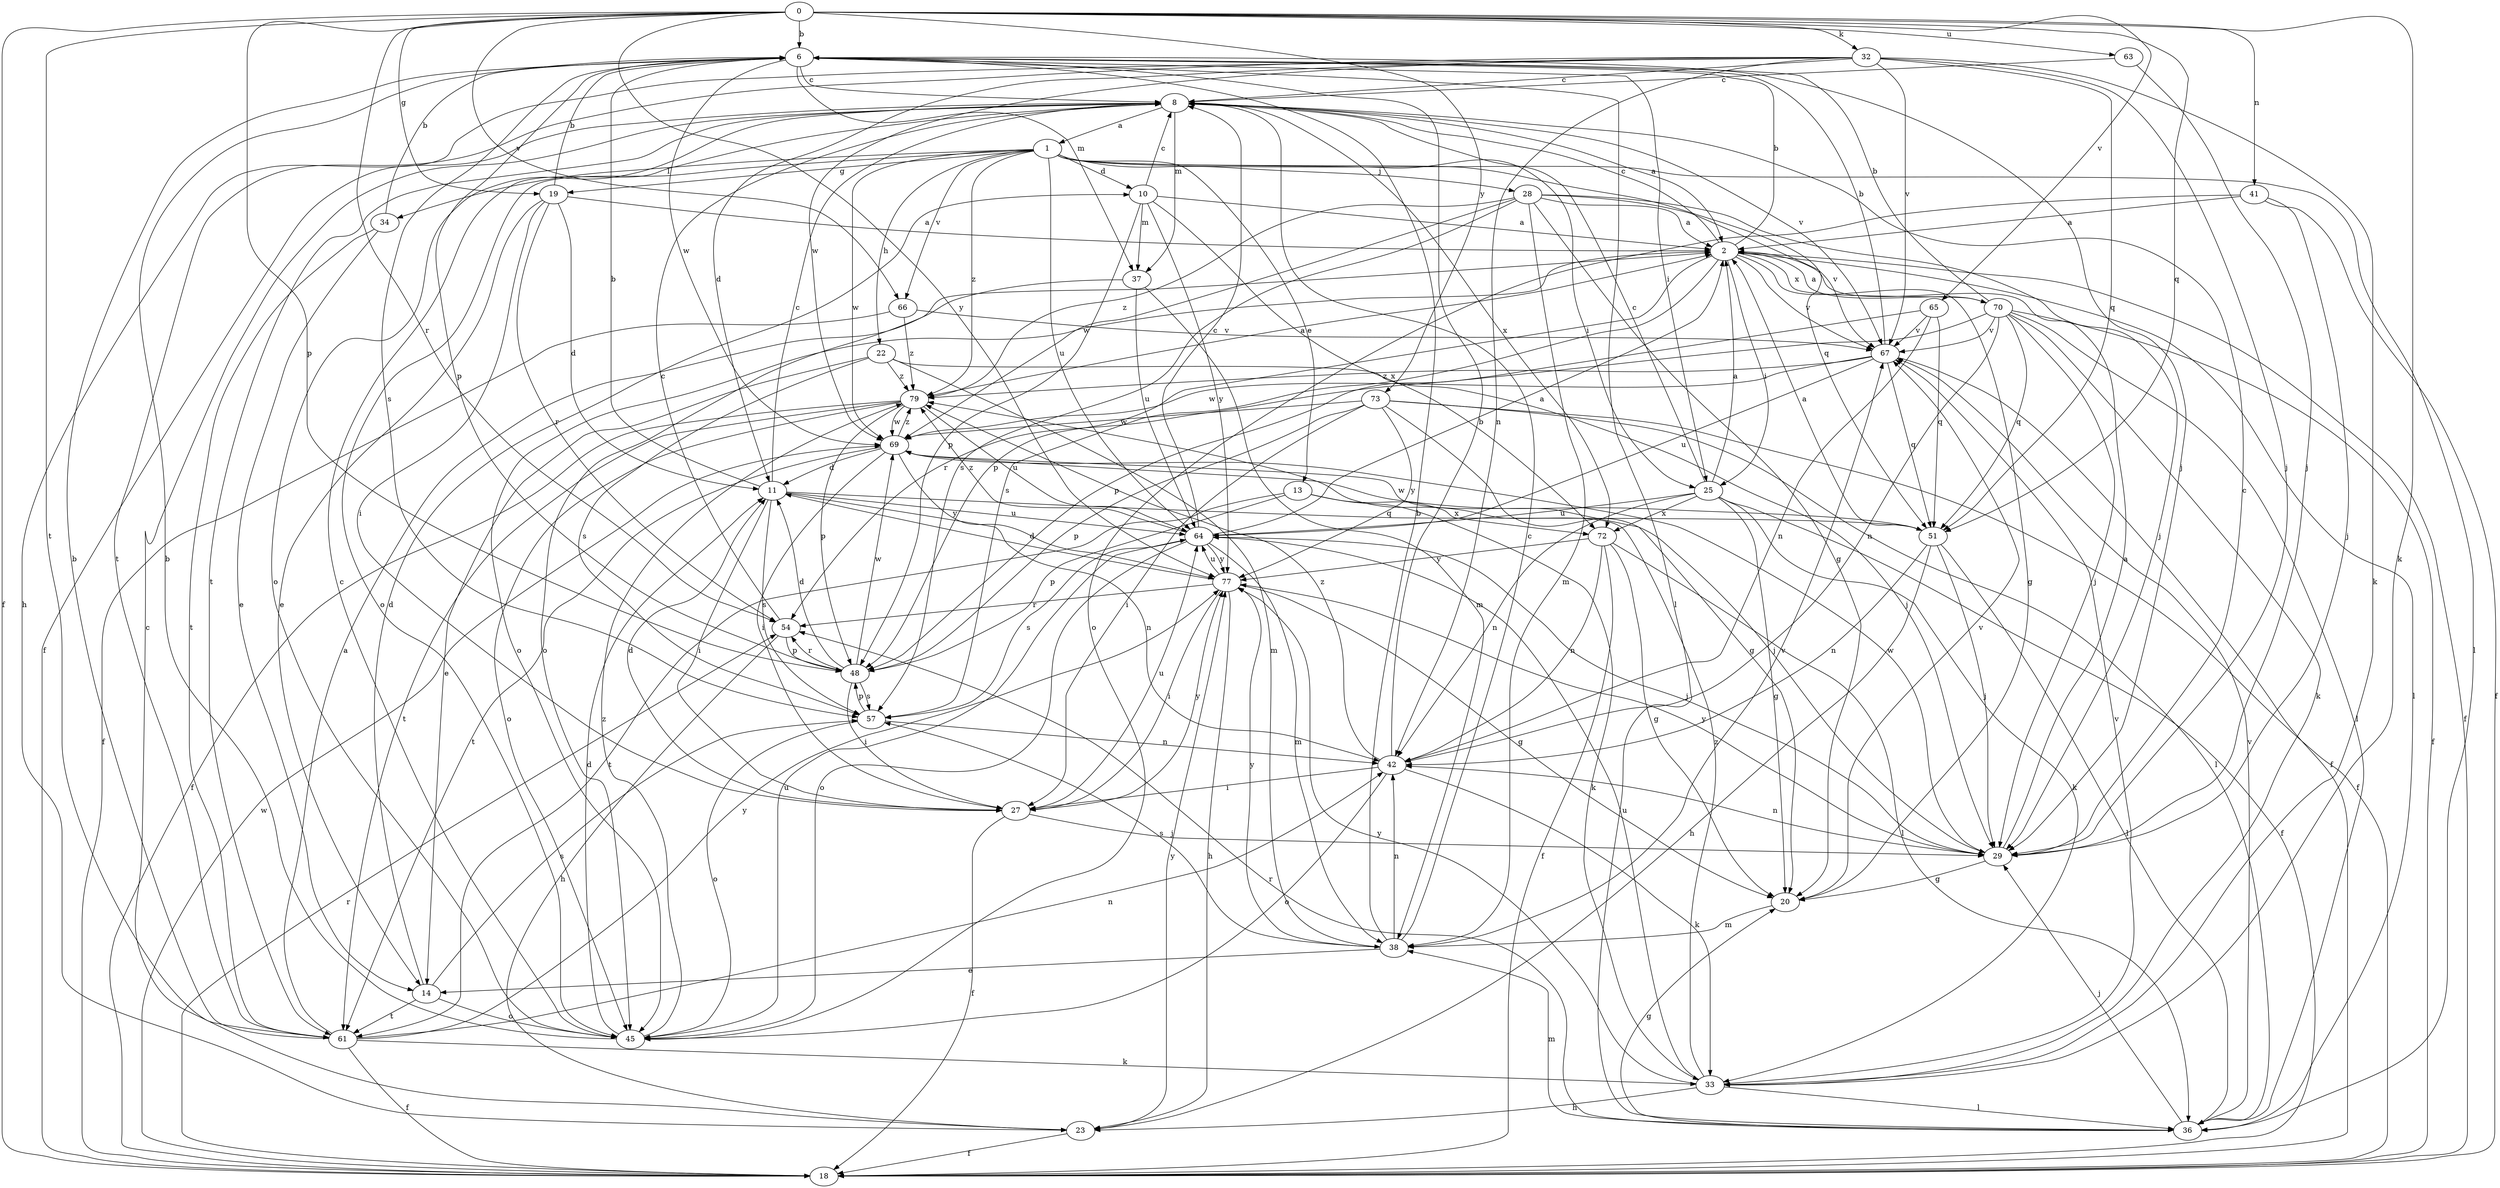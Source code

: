strict digraph  {
0;
1;
2;
6;
8;
10;
11;
13;
14;
18;
19;
20;
22;
23;
25;
27;
28;
29;
32;
33;
34;
36;
37;
38;
41;
42;
45;
48;
51;
54;
57;
61;
63;
64;
65;
66;
67;
69;
70;
72;
73;
77;
79;
0 -> 6  [label=b];
0 -> 18  [label=f];
0 -> 19  [label=g];
0 -> 32  [label=k];
0 -> 33  [label=k];
0 -> 41  [label=n];
0 -> 48  [label=p];
0 -> 51  [label=q];
0 -> 54  [label=r];
0 -> 61  [label=t];
0 -> 63  [label=u];
0 -> 65  [label=v];
0 -> 66  [label=v];
0 -> 73  [label=y];
0 -> 77  [label=y];
1 -> 10  [label=d];
1 -> 13  [label=e];
1 -> 19  [label=g];
1 -> 22  [label=h];
1 -> 25  [label=i];
1 -> 28  [label=j];
1 -> 34  [label=l];
1 -> 36  [label=l];
1 -> 45  [label=o];
1 -> 51  [label=q];
1 -> 64  [label=u];
1 -> 66  [label=v];
1 -> 69  [label=w];
1 -> 79  [label=z];
2 -> 6  [label=b];
2 -> 8  [label=c];
2 -> 18  [label=f];
2 -> 20  [label=g];
2 -> 25  [label=i];
2 -> 36  [label=l];
2 -> 45  [label=o];
2 -> 48  [label=p];
2 -> 57  [label=s];
2 -> 67  [label=v];
2 -> 70  [label=x];
6 -> 8  [label=c];
6 -> 25  [label=i];
6 -> 29  [label=j];
6 -> 36  [label=l];
6 -> 37  [label=m];
6 -> 48  [label=p];
6 -> 57  [label=s];
6 -> 69  [label=w];
8 -> 1  [label=a];
8 -> 2  [label=a];
8 -> 18  [label=f];
8 -> 37  [label=m];
8 -> 45  [label=o];
8 -> 61  [label=t];
8 -> 67  [label=v];
8 -> 72  [label=x];
10 -> 2  [label=a];
10 -> 8  [label=c];
10 -> 37  [label=m];
10 -> 48  [label=p];
10 -> 72  [label=x];
10 -> 77  [label=y];
11 -> 6  [label=b];
11 -> 8  [label=c];
11 -> 27  [label=i];
11 -> 42  [label=n];
11 -> 51  [label=q];
11 -> 57  [label=s];
11 -> 64  [label=u];
13 -> 33  [label=k];
13 -> 48  [label=p];
13 -> 61  [label=t];
13 -> 72  [label=x];
14 -> 10  [label=d];
14 -> 45  [label=o];
14 -> 57  [label=s];
14 -> 61  [label=t];
18 -> 54  [label=r];
18 -> 69  [label=w];
19 -> 2  [label=a];
19 -> 6  [label=b];
19 -> 11  [label=d];
19 -> 14  [label=e];
19 -> 27  [label=i];
19 -> 54  [label=r];
20 -> 38  [label=m];
20 -> 67  [label=v];
22 -> 14  [label=e];
22 -> 29  [label=j];
22 -> 38  [label=m];
22 -> 57  [label=s];
22 -> 79  [label=z];
23 -> 8  [label=c];
23 -> 18  [label=f];
23 -> 77  [label=y];
25 -> 2  [label=a];
25 -> 8  [label=c];
25 -> 18  [label=f];
25 -> 20  [label=g];
25 -> 33  [label=k];
25 -> 42  [label=n];
25 -> 64  [label=u];
25 -> 72  [label=x];
27 -> 11  [label=d];
27 -> 18  [label=f];
27 -> 29  [label=j];
27 -> 64  [label=u];
27 -> 77  [label=y];
28 -> 2  [label=a];
28 -> 20  [label=g];
28 -> 29  [label=j];
28 -> 38  [label=m];
28 -> 57  [label=s];
28 -> 67  [label=v];
28 -> 69  [label=w];
28 -> 79  [label=z];
29 -> 2  [label=a];
29 -> 8  [label=c];
29 -> 20  [label=g];
29 -> 42  [label=n];
29 -> 69  [label=w];
29 -> 77  [label=y];
32 -> 8  [label=c];
32 -> 11  [label=d];
32 -> 23  [label=h];
32 -> 29  [label=j];
32 -> 33  [label=k];
32 -> 42  [label=n];
32 -> 51  [label=q];
32 -> 61  [label=t];
32 -> 67  [label=v];
32 -> 69  [label=w];
33 -> 23  [label=h];
33 -> 36  [label=l];
33 -> 64  [label=u];
33 -> 67  [label=v];
33 -> 77  [label=y];
33 -> 79  [label=z];
34 -> 6  [label=b];
34 -> 14  [label=e];
34 -> 61  [label=t];
36 -> 20  [label=g];
36 -> 29  [label=j];
36 -> 38  [label=m];
36 -> 54  [label=r];
36 -> 67  [label=v];
37 -> 38  [label=m];
37 -> 45  [label=o];
37 -> 64  [label=u];
38 -> 6  [label=b];
38 -> 8  [label=c];
38 -> 14  [label=e];
38 -> 42  [label=n];
38 -> 57  [label=s];
38 -> 67  [label=v];
38 -> 77  [label=y];
41 -> 2  [label=a];
41 -> 18  [label=f];
41 -> 29  [label=j];
41 -> 45  [label=o];
42 -> 6  [label=b];
42 -> 27  [label=i];
42 -> 33  [label=k];
42 -> 45  [label=o];
42 -> 79  [label=z];
45 -> 6  [label=b];
45 -> 8  [label=c];
45 -> 11  [label=d];
45 -> 64  [label=u];
45 -> 79  [label=z];
48 -> 11  [label=d];
48 -> 27  [label=i];
48 -> 54  [label=r];
48 -> 57  [label=s];
48 -> 69  [label=w];
51 -> 2  [label=a];
51 -> 23  [label=h];
51 -> 29  [label=j];
51 -> 36  [label=l];
51 -> 42  [label=n];
51 -> 69  [label=w];
54 -> 8  [label=c];
54 -> 23  [label=h];
54 -> 48  [label=p];
57 -> 42  [label=n];
57 -> 45  [label=o];
57 -> 48  [label=p];
61 -> 2  [label=a];
61 -> 6  [label=b];
61 -> 18  [label=f];
61 -> 33  [label=k];
61 -> 42  [label=n];
61 -> 77  [label=y];
63 -> 8  [label=c];
63 -> 29  [label=j];
64 -> 2  [label=a];
64 -> 8  [label=c];
64 -> 29  [label=j];
64 -> 38  [label=m];
64 -> 45  [label=o];
64 -> 57  [label=s];
64 -> 77  [label=y];
64 -> 79  [label=z];
65 -> 42  [label=n];
65 -> 48  [label=p];
65 -> 51  [label=q];
65 -> 67  [label=v];
66 -> 18  [label=f];
66 -> 67  [label=v];
66 -> 79  [label=z];
67 -> 6  [label=b];
67 -> 18  [label=f];
67 -> 51  [label=q];
67 -> 64  [label=u];
67 -> 69  [label=w];
67 -> 79  [label=z];
69 -> 11  [label=d];
69 -> 27  [label=i];
69 -> 29  [label=j];
69 -> 61  [label=t];
69 -> 77  [label=y];
69 -> 79  [label=z];
70 -> 2  [label=a];
70 -> 6  [label=b];
70 -> 18  [label=f];
70 -> 29  [label=j];
70 -> 33  [label=k];
70 -> 36  [label=l];
70 -> 42  [label=n];
70 -> 51  [label=q];
70 -> 54  [label=r];
70 -> 67  [label=v];
72 -> 18  [label=f];
72 -> 20  [label=g];
72 -> 36  [label=l];
72 -> 42  [label=n];
72 -> 77  [label=y];
73 -> 18  [label=f];
73 -> 20  [label=g];
73 -> 27  [label=i];
73 -> 36  [label=l];
73 -> 48  [label=p];
73 -> 69  [label=w];
73 -> 77  [label=y];
77 -> 11  [label=d];
77 -> 20  [label=g];
77 -> 23  [label=h];
77 -> 27  [label=i];
77 -> 54  [label=r];
77 -> 64  [label=u];
79 -> 2  [label=a];
79 -> 18  [label=f];
79 -> 45  [label=o];
79 -> 48  [label=p];
79 -> 61  [label=t];
79 -> 64  [label=u];
79 -> 69  [label=w];
}
